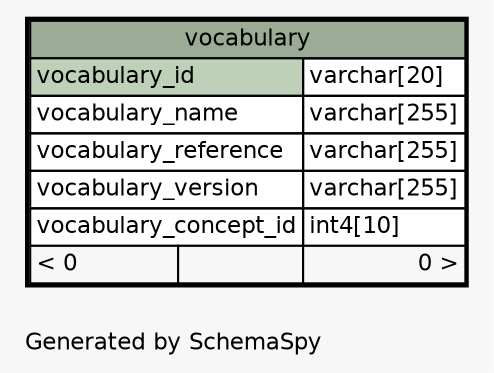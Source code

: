 // dot 2.38.0 on Linux 3.16.0-38-generic
// SchemaSpy rev 590
digraph "oneDegreeRelationshipsDiagram" {
  graph [
    rankdir="RL"
    bgcolor="#f7f7f7"
    label="\nGenerated by SchemaSpy"
    labeljust="l"
    nodesep="0.18"
    ranksep="0.46"
    fontname="Helvetica"
    fontsize="11"
  ];
  node [
    fontname="Helvetica"
    fontsize="11"
    shape="plaintext"
  ];
  edge [
    arrowsize="0.8"
  ];
  "vocabulary" [
    label=<
    <TABLE BORDER="2" CELLBORDER="1" CELLSPACING="0" BGCOLOR="#ffffff">
      <TR><TD COLSPAN="3" BGCOLOR="#9bab96" ALIGN="CENTER">vocabulary</TD></TR>
      <TR><TD PORT="vocabulary_id" COLSPAN="2" BGCOLOR="#bed1b8" ALIGN="LEFT">vocabulary_id</TD><TD PORT="vocabulary_id.type" ALIGN="LEFT">varchar[20]</TD></TR>
      <TR><TD PORT="vocabulary_name" COLSPAN="2" ALIGN="LEFT">vocabulary_name</TD><TD PORT="vocabulary_name.type" ALIGN="LEFT">varchar[255]</TD></TR>
      <TR><TD PORT="vocabulary_reference" COLSPAN="2" ALIGN="LEFT">vocabulary_reference</TD><TD PORT="vocabulary_reference.type" ALIGN="LEFT">varchar[255]</TD></TR>
      <TR><TD PORT="vocabulary_version" COLSPAN="2" ALIGN="LEFT">vocabulary_version</TD><TD PORT="vocabulary_version.type" ALIGN="LEFT">varchar[255]</TD></TR>
      <TR><TD PORT="vocabulary_concept_id" COLSPAN="2" ALIGN="LEFT">vocabulary_concept_id</TD><TD PORT="vocabulary_concept_id.type" ALIGN="LEFT">int4[10]</TD></TR>
      <TR><TD ALIGN="LEFT" BGCOLOR="#f7f7f7">&lt; 0</TD><TD ALIGN="RIGHT" BGCOLOR="#f7f7f7">  </TD><TD ALIGN="RIGHT" BGCOLOR="#f7f7f7">0 &gt;</TD></TR>
    </TABLE>>
    URL="vocabulary.html"
    tooltip="vocabulary"
  ];
}
